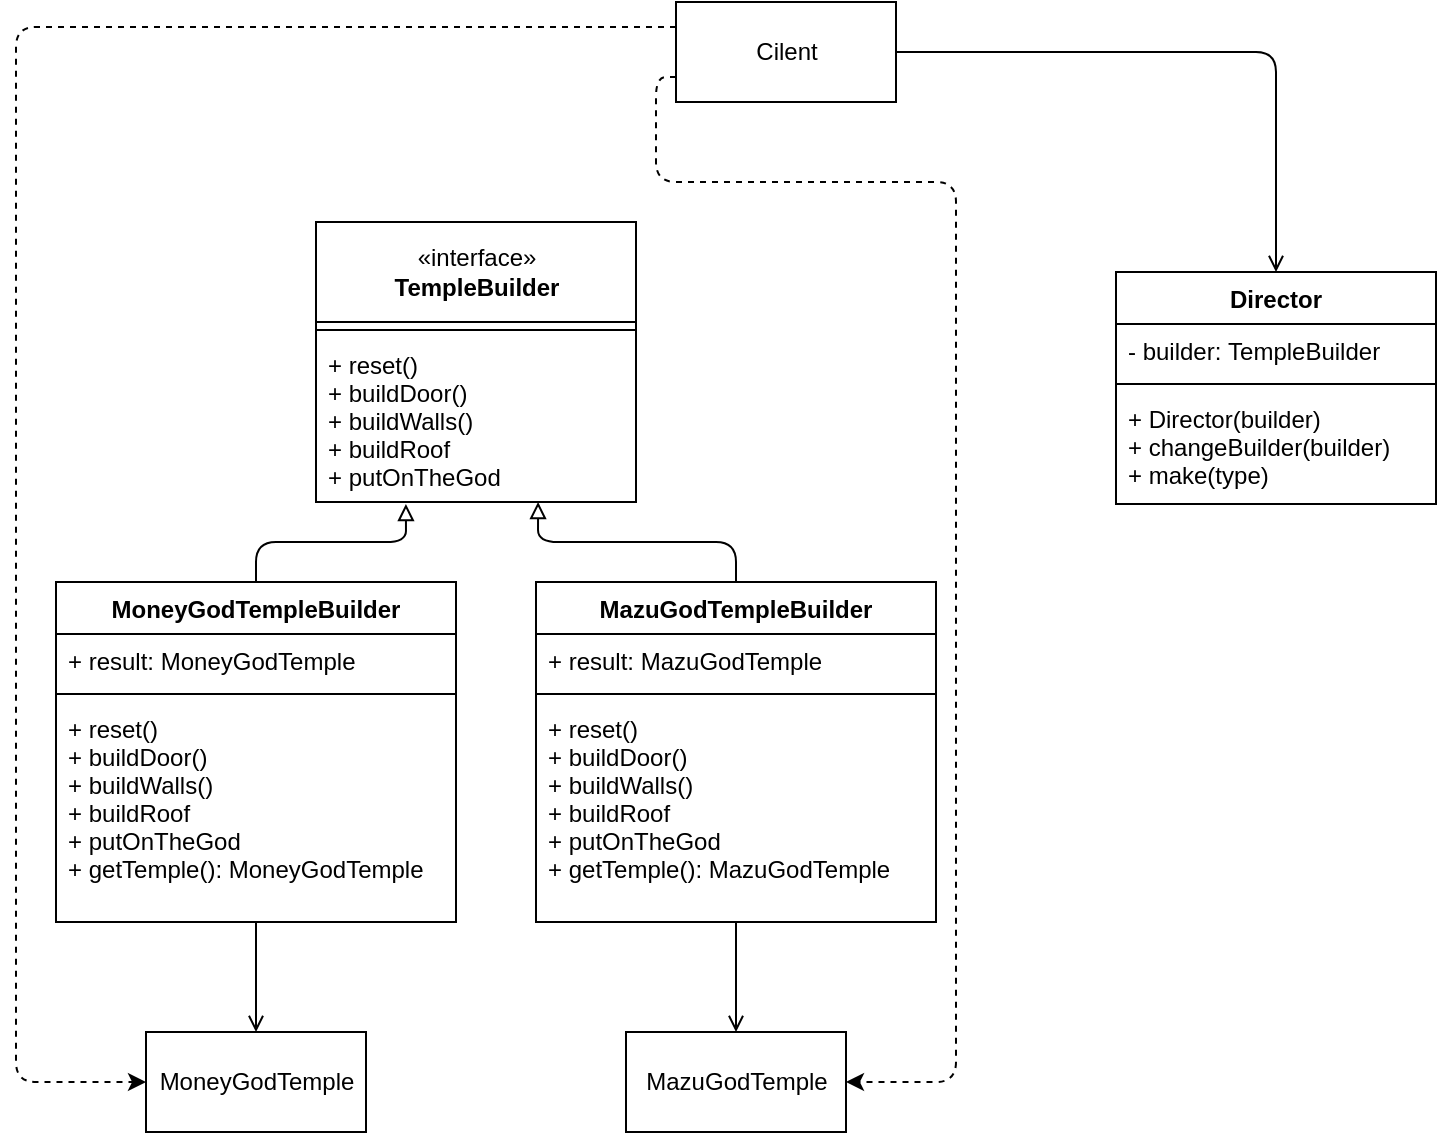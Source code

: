 <mxfile>
    <diagram id="C5RBs43oDa-KdzZeNtuy" name="Page-1">
        <mxGraphModel dx="1851" dy="707" grid="1" gridSize="10" guides="1" tooltips="1" connect="1" arrows="1" fold="1" page="1" pageScale="1" pageWidth="827" pageHeight="1169" math="0" shadow="0">
            <root>
                <mxCell id="WIyWlLk6GJQsqaUBKTNV-0"/>
                <mxCell id="WIyWlLk6GJQsqaUBKTNV-1" parent="WIyWlLk6GJQsqaUBKTNV-0"/>
                <mxCell id="CilM16NHA7BIHXgF7O5n-0" value="Classname" style="swimlane;fontStyle=1;align=center;verticalAlign=top;childLayout=stackLayout;horizontal=1;startSize=0;horizontalStack=0;resizeParent=1;resizeParentMax=0;resizeLast=0;collapsible=1;marginBottom=0;" parent="WIyWlLk6GJQsqaUBKTNV-1" vertex="1">
                    <mxGeometry x="130" y="180" width="160" height="140" as="geometry"/>
                </mxCell>
                <mxCell id="CilM16NHA7BIHXgF7O5n-4" value="«interface»&lt;br&gt;&lt;b&gt;TempleBuilder&lt;/b&gt;" style="html=1;" parent="CilM16NHA7BIHXgF7O5n-0" vertex="1">
                    <mxGeometry width="160" height="50" as="geometry"/>
                </mxCell>
                <mxCell id="CilM16NHA7BIHXgF7O5n-2" value="" style="line;strokeWidth=1;fillColor=none;align=left;verticalAlign=middle;spacingTop=-1;spacingLeft=3;spacingRight=3;rotatable=0;labelPosition=right;points=[];portConstraint=eastwest;" parent="CilM16NHA7BIHXgF7O5n-0" vertex="1">
                    <mxGeometry y="50" width="160" height="8" as="geometry"/>
                </mxCell>
                <mxCell id="CilM16NHA7BIHXgF7O5n-3" value="+ reset()&#10;+ buildDoor()&#10;+ buildWalls()&#10;+ buildRoof&#10;+ putOnTheGod" style="text;strokeColor=none;fillColor=none;align=left;verticalAlign=top;spacingLeft=4;spacingRight=4;overflow=hidden;rotatable=0;points=[[0,0.5],[1,0.5]];portConstraint=eastwest;" parent="CilM16NHA7BIHXgF7O5n-0" vertex="1">
                    <mxGeometry y="58" width="160" height="82" as="geometry"/>
                </mxCell>
                <mxCell id="CilM16NHA7BIHXgF7O5n-9" style="edgeStyle=orthogonalEdgeStyle;rounded=1;orthogonalLoop=1;jettySize=auto;html=1;entryX=0.281;entryY=1.012;entryDx=0;entryDy=0;entryPerimeter=0;endArrow=block;endFill=0;" parent="WIyWlLk6GJQsqaUBKTNV-1" source="CilM16NHA7BIHXgF7O5n-5" target="CilM16NHA7BIHXgF7O5n-3" edge="1">
                    <mxGeometry relative="1" as="geometry"/>
                </mxCell>
                <mxCell id="CilM16NHA7BIHXgF7O5n-20" style="edgeStyle=orthogonalEdgeStyle;rounded=0;orthogonalLoop=1;jettySize=auto;html=1;endArrow=open;endFill=0;" parent="WIyWlLk6GJQsqaUBKTNV-1" source="CilM16NHA7BIHXgF7O5n-5" target="CilM16NHA7BIHXgF7O5n-16" edge="1">
                    <mxGeometry relative="1" as="geometry"/>
                </mxCell>
                <mxCell id="CilM16NHA7BIHXgF7O5n-5" value="MoneyGodTempleBuilder" style="swimlane;fontStyle=1;align=center;verticalAlign=top;childLayout=stackLayout;horizontal=1;startSize=26;horizontalStack=0;resizeParent=1;resizeParentMax=0;resizeLast=0;collapsible=1;marginBottom=0;" parent="WIyWlLk6GJQsqaUBKTNV-1" vertex="1">
                    <mxGeometry y="360" width="200" height="170" as="geometry"/>
                </mxCell>
                <mxCell id="CilM16NHA7BIHXgF7O5n-6" value="+ result: MoneyGodTemple" style="text;strokeColor=none;fillColor=none;align=left;verticalAlign=top;spacingLeft=4;spacingRight=4;overflow=hidden;rotatable=0;points=[[0,0.5],[1,0.5]];portConstraint=eastwest;" parent="CilM16NHA7BIHXgF7O5n-5" vertex="1">
                    <mxGeometry y="26" width="200" height="26" as="geometry"/>
                </mxCell>
                <mxCell id="CilM16NHA7BIHXgF7O5n-7" value="" style="line;strokeWidth=1;fillColor=none;align=left;verticalAlign=middle;spacingTop=-1;spacingLeft=3;spacingRight=3;rotatable=0;labelPosition=right;points=[];portConstraint=eastwest;" parent="CilM16NHA7BIHXgF7O5n-5" vertex="1">
                    <mxGeometry y="52" width="200" height="8" as="geometry"/>
                </mxCell>
                <mxCell id="CilM16NHA7BIHXgF7O5n-8" value="+ reset()&#10;+ buildDoor()&#10;+ buildWalls()&#10;+ buildRoof&#10;+ putOnTheGod&#10;+ getTemple(): MoneyGodTemple" style="text;strokeColor=none;fillColor=none;align=left;verticalAlign=top;spacingLeft=4;spacingRight=4;overflow=hidden;rotatable=0;points=[[0,0.5],[1,0.5]];portConstraint=eastwest;" parent="CilM16NHA7BIHXgF7O5n-5" vertex="1">
                    <mxGeometry y="60" width="200" height="110" as="geometry"/>
                </mxCell>
                <mxCell id="CilM16NHA7BIHXgF7O5n-15" style="edgeStyle=orthogonalEdgeStyle;rounded=1;orthogonalLoop=1;jettySize=auto;html=1;entryX=0.694;entryY=1;entryDx=0;entryDy=0;entryPerimeter=0;endArrow=block;endFill=0;" parent="WIyWlLk6GJQsqaUBKTNV-1" source="CilM16NHA7BIHXgF7O5n-10" target="CilM16NHA7BIHXgF7O5n-3" edge="1">
                    <mxGeometry relative="1" as="geometry"/>
                </mxCell>
                <mxCell id="CilM16NHA7BIHXgF7O5n-19" style="edgeStyle=orthogonalEdgeStyle;rounded=0;orthogonalLoop=1;jettySize=auto;html=1;endArrow=open;endFill=0;" parent="WIyWlLk6GJQsqaUBKTNV-1" source="CilM16NHA7BIHXgF7O5n-10" target="CilM16NHA7BIHXgF7O5n-17" edge="1">
                    <mxGeometry relative="1" as="geometry"/>
                </mxCell>
                <mxCell id="CilM16NHA7BIHXgF7O5n-10" value="MazuGodTempleBuilder" style="swimlane;fontStyle=1;align=center;verticalAlign=top;childLayout=stackLayout;horizontal=1;startSize=26;horizontalStack=0;resizeParent=1;resizeParentMax=0;resizeLast=0;collapsible=1;marginBottom=0;" parent="WIyWlLk6GJQsqaUBKTNV-1" vertex="1">
                    <mxGeometry x="240" y="360" width="200" height="170" as="geometry"/>
                </mxCell>
                <mxCell id="CilM16NHA7BIHXgF7O5n-11" value="+ result: MazuGodTemple" style="text;strokeColor=none;fillColor=none;align=left;verticalAlign=top;spacingLeft=4;spacingRight=4;overflow=hidden;rotatable=0;points=[[0,0.5],[1,0.5]];portConstraint=eastwest;" parent="CilM16NHA7BIHXgF7O5n-10" vertex="1">
                    <mxGeometry y="26" width="200" height="26" as="geometry"/>
                </mxCell>
                <mxCell id="CilM16NHA7BIHXgF7O5n-12" value="" style="line;strokeWidth=1;fillColor=none;align=left;verticalAlign=middle;spacingTop=-1;spacingLeft=3;spacingRight=3;rotatable=0;labelPosition=right;points=[];portConstraint=eastwest;" parent="CilM16NHA7BIHXgF7O5n-10" vertex="1">
                    <mxGeometry y="52" width="200" height="8" as="geometry"/>
                </mxCell>
                <mxCell id="CilM16NHA7BIHXgF7O5n-13" value="+ reset()&#10;+ buildDoor()&#10;+ buildWalls()&#10;+ buildRoof&#10;+ putOnTheGod&#10;+ getTemple(): MazuGodTemple" style="text;strokeColor=none;fillColor=none;align=left;verticalAlign=top;spacingLeft=4;spacingRight=4;overflow=hidden;rotatable=0;points=[[0,0.5],[1,0.5]];portConstraint=eastwest;" parent="CilM16NHA7BIHXgF7O5n-10" vertex="1">
                    <mxGeometry y="60" width="200" height="110" as="geometry"/>
                </mxCell>
                <mxCell id="CilM16NHA7BIHXgF7O5n-16" value="&lt;span style=&quot;text-align: left&quot;&gt;MoneyGodTemple&lt;/span&gt;" style="html=1;" parent="WIyWlLk6GJQsqaUBKTNV-1" vertex="1">
                    <mxGeometry x="45" y="585" width="110" height="50" as="geometry"/>
                </mxCell>
                <mxCell id="CilM16NHA7BIHXgF7O5n-17" value="&lt;span style=&quot;text-align: left&quot;&gt;MazuGodTemple&lt;/span&gt;" style="html=1;" parent="WIyWlLk6GJQsqaUBKTNV-1" vertex="1">
                    <mxGeometry x="285" y="585" width="110" height="50" as="geometry"/>
                </mxCell>
                <mxCell id="CilM16NHA7BIHXgF7O5n-26" style="edgeStyle=orthogonalEdgeStyle;rounded=1;orthogonalLoop=1;jettySize=auto;html=1;exitX=1;exitY=0.5;exitDx=0;exitDy=0;entryX=0.5;entryY=0;entryDx=0;entryDy=0;endArrow=open;endFill=0;" parent="WIyWlLk6GJQsqaUBKTNV-1" source="CilM16NHA7BIHXgF7O5n-21" target="CilM16NHA7BIHXgF7O5n-22" edge="1">
                    <mxGeometry relative="1" as="geometry"/>
                </mxCell>
                <mxCell id="1" style="edgeStyle=orthogonalEdgeStyle;html=1;exitX=0;exitY=0.25;exitDx=0;exitDy=0;entryX=0;entryY=0.5;entryDx=0;entryDy=0;dashed=1;" edge="1" parent="WIyWlLk6GJQsqaUBKTNV-1" source="CilM16NHA7BIHXgF7O5n-21" target="CilM16NHA7BIHXgF7O5n-16">
                    <mxGeometry relative="1" as="geometry">
                        <Array as="points">
                            <mxPoint x="-20" y="83"/>
                            <mxPoint x="-20" y="610"/>
                        </Array>
                    </mxGeometry>
                </mxCell>
                <mxCell id="3" style="edgeStyle=orthogonalEdgeStyle;rounded=1;html=1;exitX=0;exitY=0.75;exitDx=0;exitDy=0;entryX=1;entryY=0.5;entryDx=0;entryDy=0;dashed=1;" edge="1" parent="WIyWlLk6GJQsqaUBKTNV-1" source="CilM16NHA7BIHXgF7O5n-21" target="CilM16NHA7BIHXgF7O5n-17">
                    <mxGeometry relative="1" as="geometry">
                        <Array as="points">
                            <mxPoint x="300" y="107"/>
                            <mxPoint x="300" y="160"/>
                            <mxPoint x="450" y="160"/>
                            <mxPoint x="450" y="610"/>
                        </Array>
                    </mxGeometry>
                </mxCell>
                <mxCell id="CilM16NHA7BIHXgF7O5n-21" value="Cilent" style="html=1;" parent="WIyWlLk6GJQsqaUBKTNV-1" vertex="1">
                    <mxGeometry x="310" y="70" width="110" height="50" as="geometry"/>
                </mxCell>
                <mxCell id="CilM16NHA7BIHXgF7O5n-22" value="Director" style="swimlane;fontStyle=1;align=center;verticalAlign=top;childLayout=stackLayout;horizontal=1;startSize=26;horizontalStack=0;resizeParent=1;resizeParentMax=0;resizeLast=0;collapsible=1;marginBottom=0;" parent="WIyWlLk6GJQsqaUBKTNV-1" vertex="1">
                    <mxGeometry x="530" y="205" width="160" height="116" as="geometry"/>
                </mxCell>
                <mxCell id="CilM16NHA7BIHXgF7O5n-23" value="- builder: TempleBuilder" style="text;strokeColor=none;fillColor=none;align=left;verticalAlign=top;spacingLeft=4;spacingRight=4;overflow=hidden;rotatable=0;points=[[0,0.5],[1,0.5]];portConstraint=eastwest;" parent="CilM16NHA7BIHXgF7O5n-22" vertex="1">
                    <mxGeometry y="26" width="160" height="26" as="geometry"/>
                </mxCell>
                <mxCell id="CilM16NHA7BIHXgF7O5n-24" value="" style="line;strokeWidth=1;fillColor=none;align=left;verticalAlign=middle;spacingTop=-1;spacingLeft=3;spacingRight=3;rotatable=0;labelPosition=right;points=[];portConstraint=eastwest;" parent="CilM16NHA7BIHXgF7O5n-22" vertex="1">
                    <mxGeometry y="52" width="160" height="8" as="geometry"/>
                </mxCell>
                <mxCell id="CilM16NHA7BIHXgF7O5n-25" value="+ Director(builder)&#10;+ changeBuilder(builder)&#10;+ make(type)" style="text;strokeColor=none;fillColor=none;align=left;verticalAlign=top;spacingLeft=4;spacingRight=4;overflow=hidden;rotatable=0;points=[[0,0.5],[1,0.5]];portConstraint=eastwest;" parent="CilM16NHA7BIHXgF7O5n-22" vertex="1">
                    <mxGeometry y="60" width="160" height="56" as="geometry"/>
                </mxCell>
            </root>
        </mxGraphModel>
    </diagram>
</mxfile>